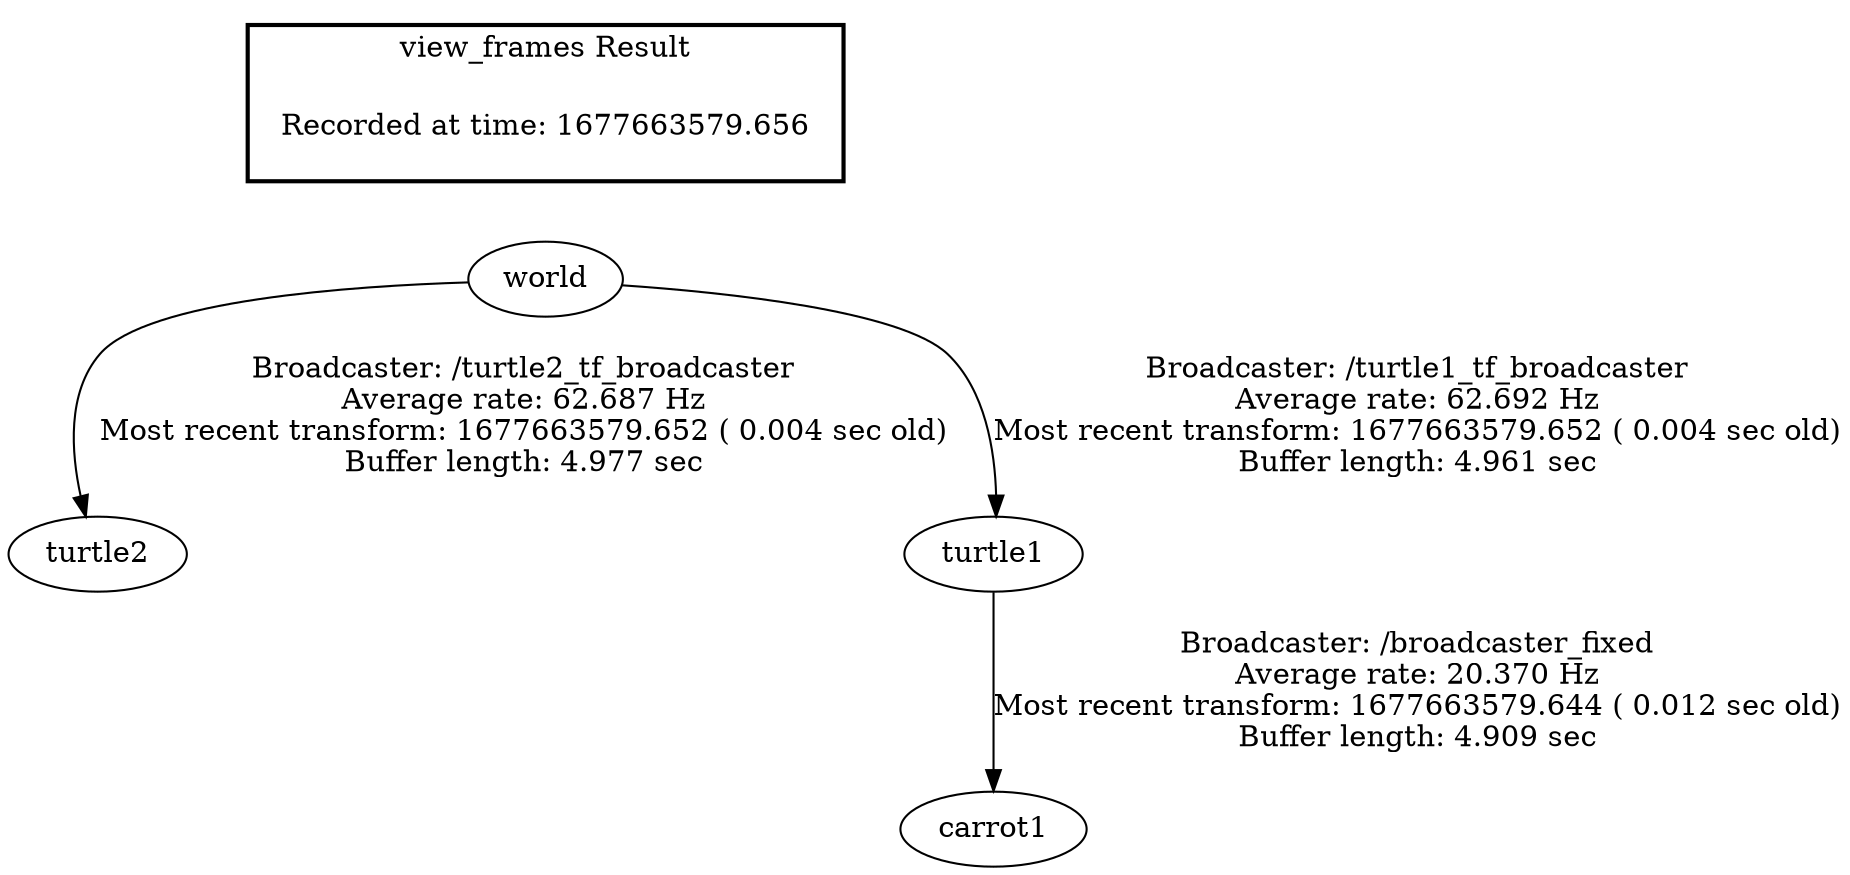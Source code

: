 digraph G {
"world" -> "turtle2"[label="Broadcaster: /turtle2_tf_broadcaster\nAverage rate: 62.687 Hz\nMost recent transform: 1677663579.652 ( 0.004 sec old)\nBuffer length: 4.977 sec\n"];
"world" -> "turtle1"[label="Broadcaster: /turtle1_tf_broadcaster\nAverage rate: 62.692 Hz\nMost recent transform: 1677663579.652 ( 0.004 sec old)\nBuffer length: 4.961 sec\n"];
"turtle1" -> "carrot1"[label="Broadcaster: /broadcaster_fixed\nAverage rate: 20.370 Hz\nMost recent transform: 1677663579.644 ( 0.012 sec old)\nBuffer length: 4.909 sec\n"];
edge [style=invis];
 subgraph cluster_legend { style=bold; color=black; label ="view_frames Result";
"Recorded at time: 1677663579.656"[ shape=plaintext ] ;
 }->"world";
}